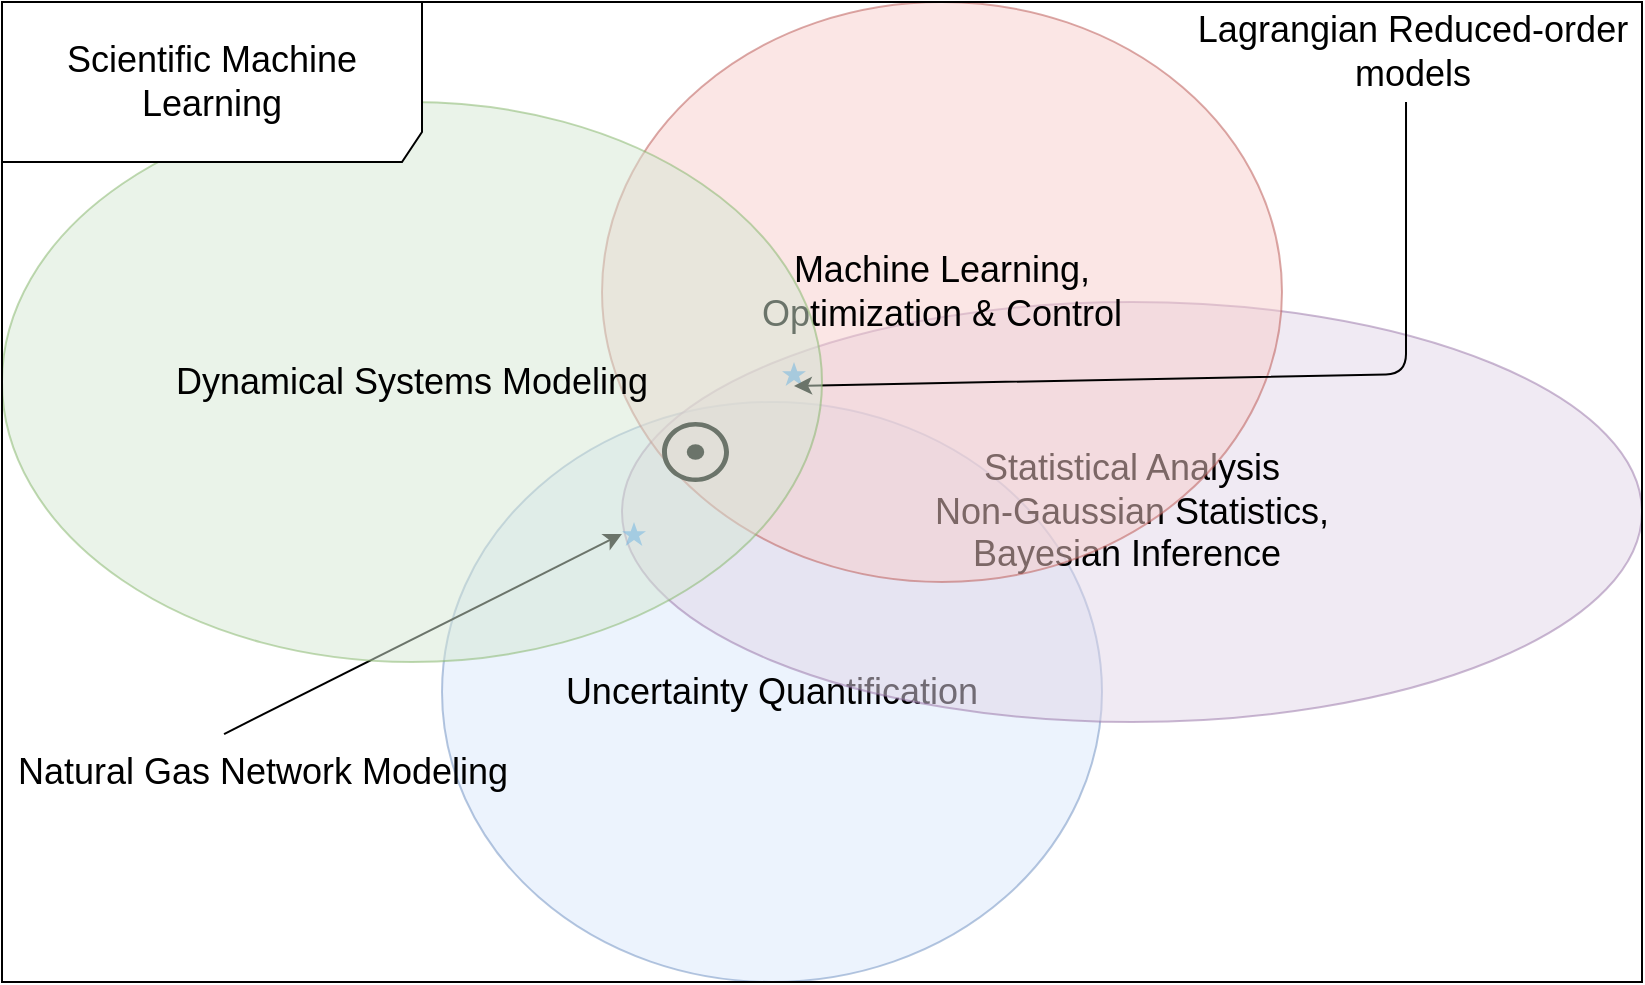 <mxfile version="13.3.1" type="device"><diagram id="l18QQQdSRAP7QiQy_eWL" name="Page-1"><mxGraphModel dx="1102" dy="1000" grid="1" gridSize="10" guides="1" tooltips="1" connect="1" arrows="1" fold="1" page="1" pageScale="1" pageWidth="1100" pageHeight="850" math="0" shadow="0"><root><mxCell id="0"/><mxCell id="1" parent="0"/><mxCell id="FEP12_GFQPVs67QMyT28-9" value="Uncertainty Quantification" style="ellipse;whiteSpace=wrap;html=1;fillColor=#dae8fc;fontSize=18;opacity=50;strokeColor=#6c8ebf;" vertex="1" parent="1"><mxGeometry x="280" y="280" width="330" height="290" as="geometry"/></mxCell><mxCell id="FEP12_GFQPVs67QMyT28-10" value="Statistical Analysis&lt;br&gt;Non-Gaussian Statistics,&lt;br&gt;Bayesian Inference&amp;nbsp;" style="ellipse;whiteSpace=wrap;html=1;fillColor=#e1d5e7;fontSize=18;opacity=50;strokeColor=#9673a6;" vertex="1" parent="1"><mxGeometry x="370" y="230" width="510" height="210" as="geometry"/></mxCell><mxCell id="FEP12_GFQPVs67QMyT28-3" value="Natural Gas Network Modeling" style="text;html=1;align=center;verticalAlign=middle;resizable=0;points=[];autosize=1;fontSize=18;" vertex="1" parent="1"><mxGeometry x="60" y="450" width="260" height="30" as="geometry"/></mxCell><mxCell id="FEP12_GFQPVs67QMyT28-4" value="Lagrangian Reduced-order &lt;br&gt;models" style="text;html=1;align=center;verticalAlign=middle;resizable=0;points=[];autosize=1;fontSize=18;" vertex="1" parent="1"><mxGeometry x="650" y="80" width="230" height="50" as="geometry"/></mxCell><mxCell id="FEP12_GFQPVs67QMyT28-8" value="Machine Learning, &lt;br&gt;Optimization &amp;amp; Control" style="ellipse;whiteSpace=wrap;html=1;fillColor=#f8cecc;fontSize=18;opacity=50;strokeColor=#b85450;" vertex="1" parent="1"><mxGeometry x="360" y="80" width="340" height="290" as="geometry"/></mxCell><mxCell id="FEP12_GFQPVs67QMyT28-11" value="" style="html=1;verticalLabelPosition=bottom;labelBackgroundColor=#ffffff;verticalAlign=top;shadow=0;dashed=0;strokeWidth=2;shape=mxgraph.ios7.misc.star;fillColor=#0080f0;strokeColor=none;fontSize=18;opacity=50;" vertex="1" parent="1"><mxGeometry x="370" y="340" width="12" height="12" as="geometry"/></mxCell><mxCell id="FEP12_GFQPVs67QMyT28-12" value="" style="html=1;verticalLabelPosition=bottom;labelBackgroundColor=#ffffff;verticalAlign=top;shadow=0;dashed=0;strokeWidth=2;shape=mxgraph.ios7.misc.star;fillColor=#0080f0;strokeColor=none;fontSize=18;opacity=50;" vertex="1" parent="1"><mxGeometry x="450" y="260" width="12" height="12" as="geometry"/></mxCell><mxCell id="FEP12_GFQPVs67QMyT28-13" value="" style="endArrow=classic;html=1;fontSize=18;exitX=0.427;exitY=-0.133;exitDx=0;exitDy=0;exitPerimeter=0;entryX=0;entryY=0.5;entryDx=0;entryDy=0;entryPerimeter=0;" edge="1" parent="1" source="FEP12_GFQPVs67QMyT28-3" target="FEP12_GFQPVs67QMyT28-11"><mxGeometry width="50" height="50" relative="1" as="geometry"><mxPoint x="440" y="530" as="sourcePoint"/><mxPoint x="490" y="480" as="targetPoint"/></mxGeometry></mxCell><mxCell id="FEP12_GFQPVs67QMyT28-14" value="" style="endArrow=classic;html=1;fontSize=18;exitX=0.487;exitY=1;exitDx=0;exitDy=0;exitPerimeter=0;entryX=0.5;entryY=1;entryDx=0;entryDy=0;entryPerimeter=0;" edge="1" parent="1" source="FEP12_GFQPVs67QMyT28-4" target="FEP12_GFQPVs67QMyT28-12"><mxGeometry width="50" height="50" relative="1" as="geometry"><mxPoint x="440" y="530" as="sourcePoint"/><mxPoint x="490" y="480" as="targetPoint"/><Array as="points"><mxPoint x="762" y="266"/></Array></mxGeometry></mxCell><mxCell id="FEP12_GFQPVs67QMyT28-15" value="" style="shape=mxgraph.signs.nature.sun_1;html=1;fillColor=#000000;strokeColor=none;verticalLabelPosition=bottom;verticalAlign=top;align=center;fontSize=18;" vertex="1" parent="1"><mxGeometry x="390" y="290" width="33.5" height="30" as="geometry"/></mxCell><mxCell id="FEP12_GFQPVs67QMyT28-7" value="Dynamical Systems Modeling" style="ellipse;whiteSpace=wrap;html=1;fontSize=18;fillColor=#d5e8d4;strokeColor=#82b366;opacity=50;" vertex="1" parent="1"><mxGeometry x="60" y="130" width="410" height="280" as="geometry"/></mxCell><mxCell id="FEP12_GFQPVs67QMyT28-5" value="&lt;span style=&quot;background-color: rgb(255 , 255 , 255)&quot;&gt;Scientific Machine Learning&lt;/span&gt;" style="shape=umlFrame;whiteSpace=wrap;html=1;fontSize=18;width=210;height=80;" vertex="1" parent="1"><mxGeometry x="60" y="80" width="820" height="490" as="geometry"/></mxCell></root></mxGraphModel></diagram></mxfile>